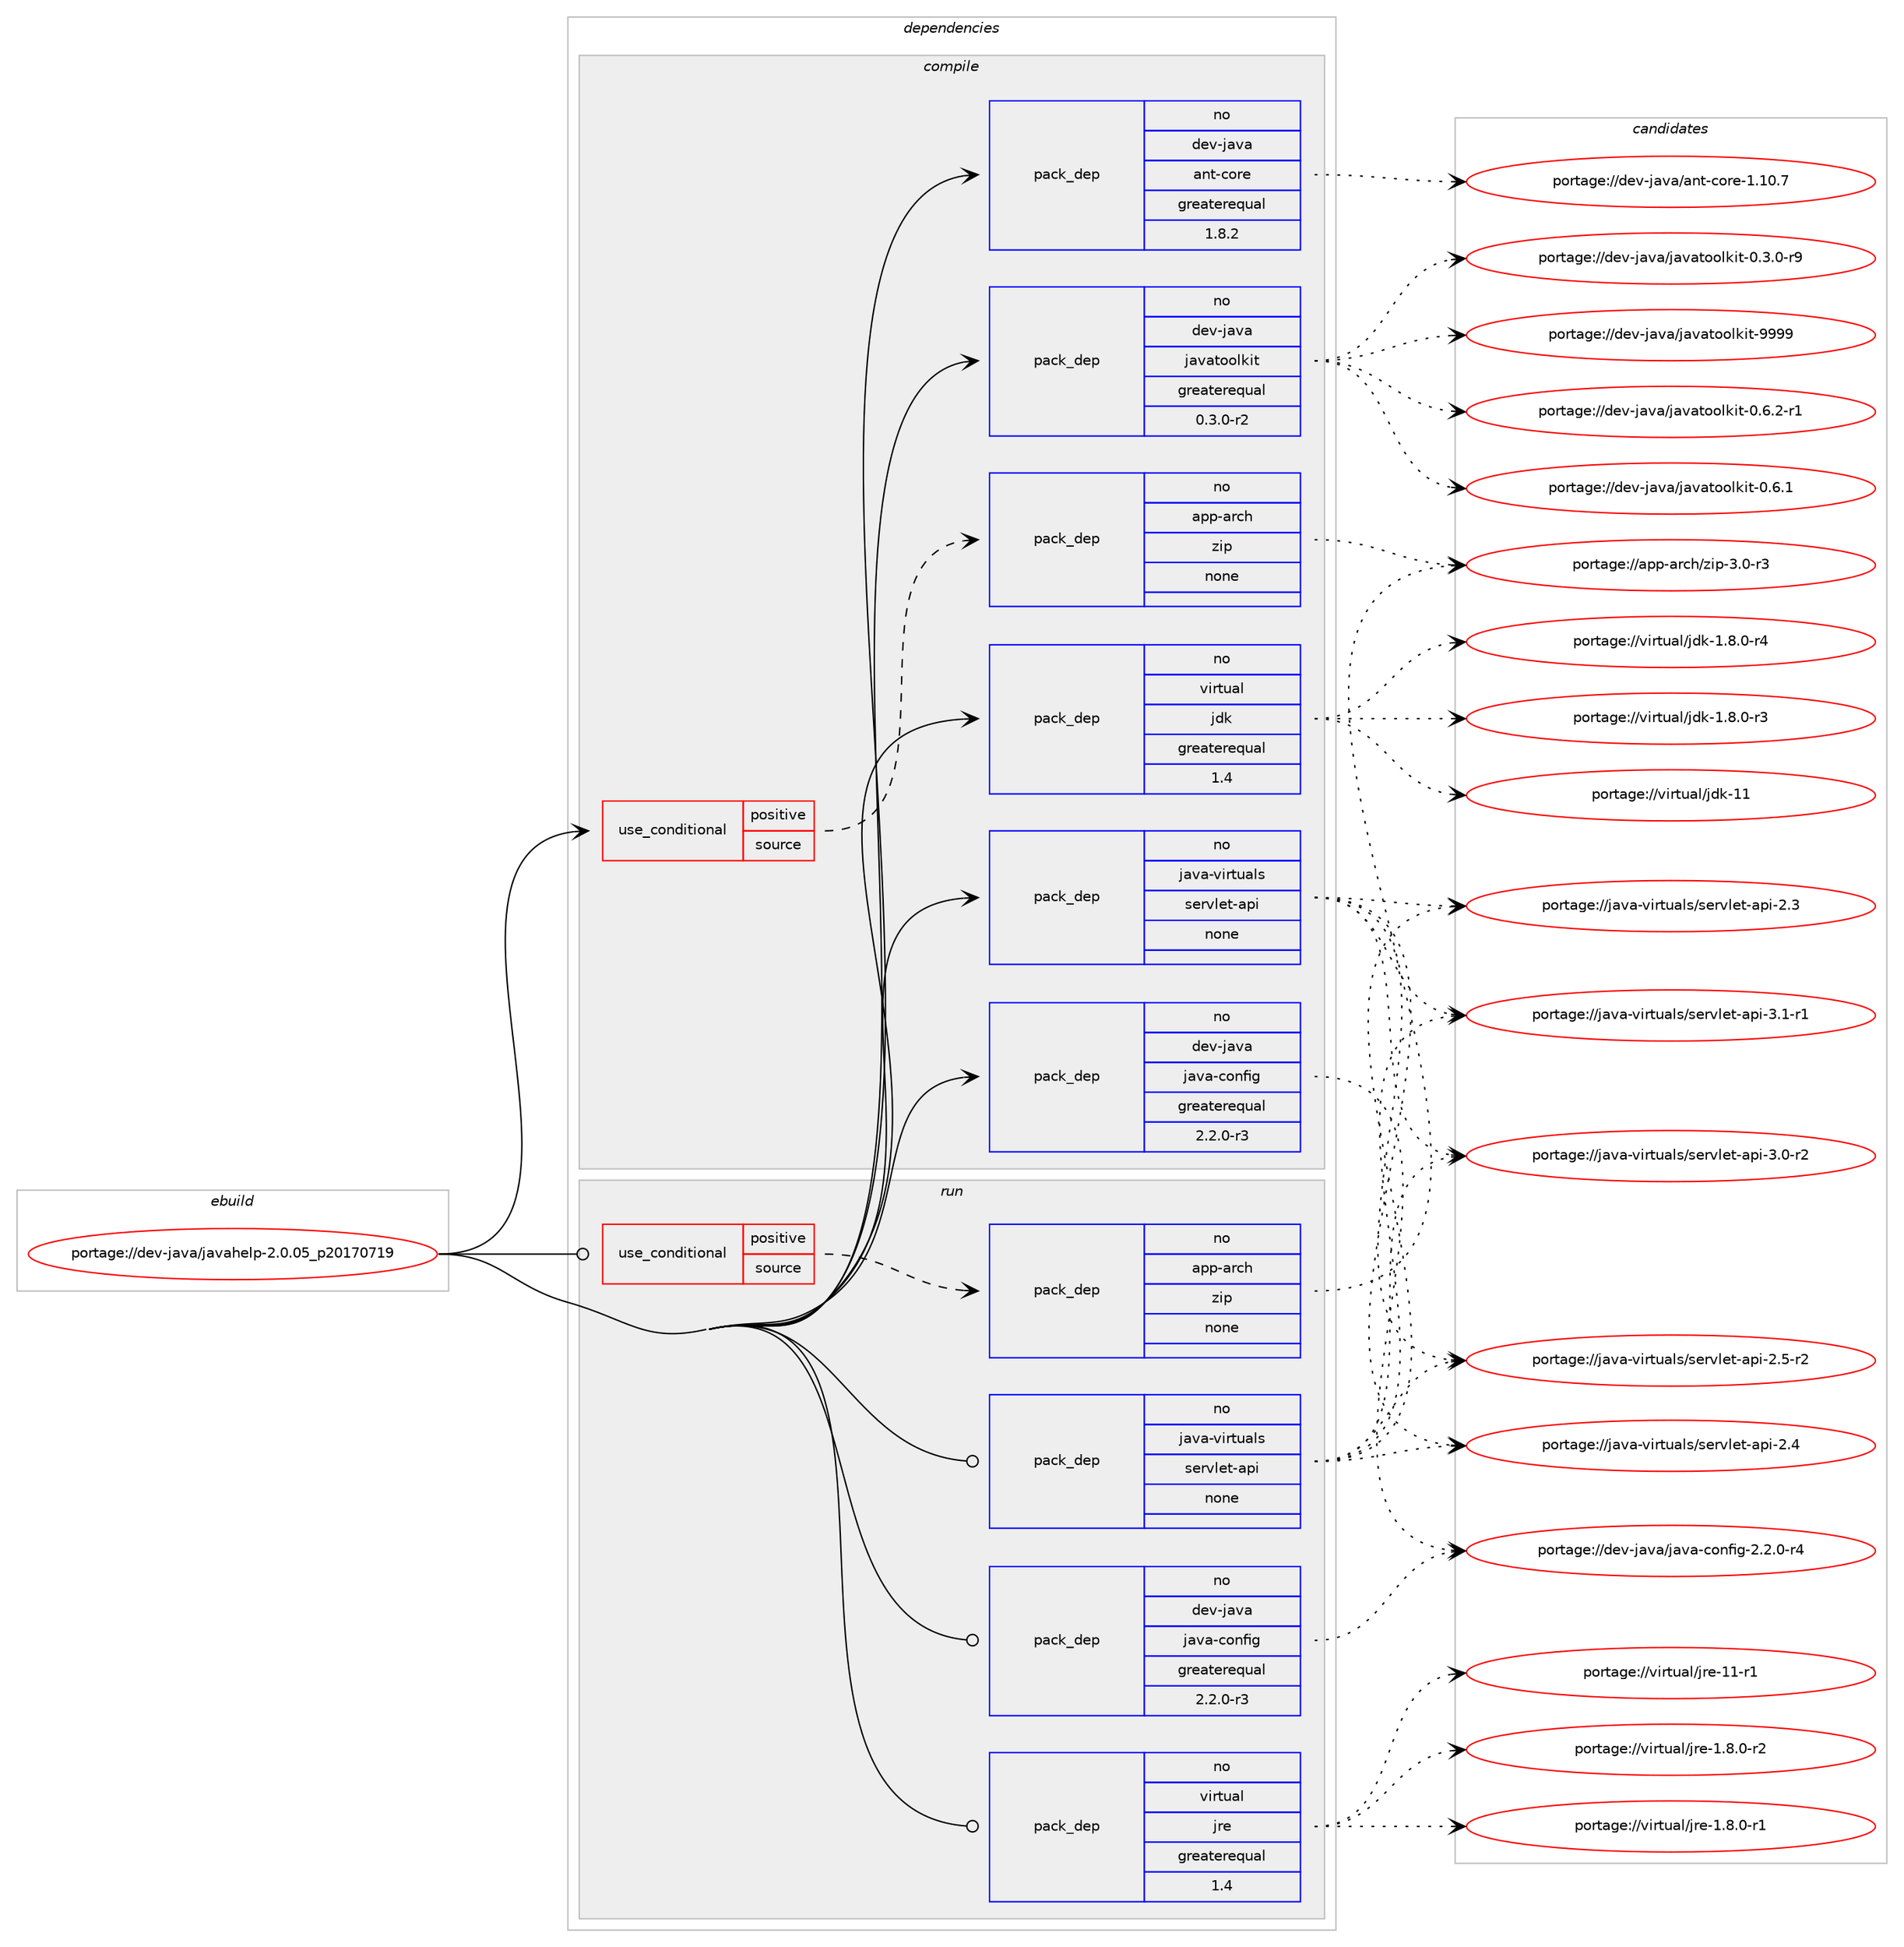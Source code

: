 digraph prolog {

# *************
# Graph options
# *************

newrank=true;
concentrate=true;
compound=true;
graph [rankdir=LR,fontname=Helvetica,fontsize=10,ranksep=1.5];#, ranksep=2.5, nodesep=0.2];
edge  [arrowhead=vee];
node  [fontname=Helvetica,fontsize=10];

# **********
# The ebuild
# **********

subgraph cluster_leftcol {
color=gray;
label=<<i>ebuild</i>>;
id [label="portage://dev-java/javahelp-2.0.05_p20170719", color=red, width=4, href="../dev-java/javahelp-2.0.05_p20170719.svg"];
}

# ****************
# The dependencies
# ****************

subgraph cluster_midcol {
color=gray;
label=<<i>dependencies</i>>;
subgraph cluster_compile {
fillcolor="#eeeeee";
style=filled;
label=<<i>compile</i>>;
subgraph cond129937 {
dependency530207 [label=<<TABLE BORDER="0" CELLBORDER="1" CELLSPACING="0" CELLPADDING="4"><TR><TD ROWSPAN="3" CELLPADDING="10">use_conditional</TD></TR><TR><TD>positive</TD></TR><TR><TD>source</TD></TR></TABLE>>, shape=none, color=red];
subgraph pack394658 {
dependency530208 [label=<<TABLE BORDER="0" CELLBORDER="1" CELLSPACING="0" CELLPADDING="4" WIDTH="220"><TR><TD ROWSPAN="6" CELLPADDING="30">pack_dep</TD></TR><TR><TD WIDTH="110">no</TD></TR><TR><TD>app-arch</TD></TR><TR><TD>zip</TD></TR><TR><TD>none</TD></TR><TR><TD></TD></TR></TABLE>>, shape=none, color=blue];
}
dependency530207:e -> dependency530208:w [weight=20,style="dashed",arrowhead="vee"];
}
id:e -> dependency530207:w [weight=20,style="solid",arrowhead="vee"];
subgraph pack394659 {
dependency530209 [label=<<TABLE BORDER="0" CELLBORDER="1" CELLSPACING="0" CELLPADDING="4" WIDTH="220"><TR><TD ROWSPAN="6" CELLPADDING="30">pack_dep</TD></TR><TR><TD WIDTH="110">no</TD></TR><TR><TD>dev-java</TD></TR><TR><TD>ant-core</TD></TR><TR><TD>greaterequal</TD></TR><TR><TD>1.8.2</TD></TR></TABLE>>, shape=none, color=blue];
}
id:e -> dependency530209:w [weight=20,style="solid",arrowhead="vee"];
subgraph pack394660 {
dependency530210 [label=<<TABLE BORDER="0" CELLBORDER="1" CELLSPACING="0" CELLPADDING="4" WIDTH="220"><TR><TD ROWSPAN="6" CELLPADDING="30">pack_dep</TD></TR><TR><TD WIDTH="110">no</TD></TR><TR><TD>dev-java</TD></TR><TR><TD>java-config</TD></TR><TR><TD>greaterequal</TD></TR><TR><TD>2.2.0-r3</TD></TR></TABLE>>, shape=none, color=blue];
}
id:e -> dependency530210:w [weight=20,style="solid",arrowhead="vee"];
subgraph pack394661 {
dependency530211 [label=<<TABLE BORDER="0" CELLBORDER="1" CELLSPACING="0" CELLPADDING="4" WIDTH="220"><TR><TD ROWSPAN="6" CELLPADDING="30">pack_dep</TD></TR><TR><TD WIDTH="110">no</TD></TR><TR><TD>dev-java</TD></TR><TR><TD>javatoolkit</TD></TR><TR><TD>greaterequal</TD></TR><TR><TD>0.3.0-r2</TD></TR></TABLE>>, shape=none, color=blue];
}
id:e -> dependency530211:w [weight=20,style="solid",arrowhead="vee"];
subgraph pack394662 {
dependency530212 [label=<<TABLE BORDER="0" CELLBORDER="1" CELLSPACING="0" CELLPADDING="4" WIDTH="220"><TR><TD ROWSPAN="6" CELLPADDING="30">pack_dep</TD></TR><TR><TD WIDTH="110">no</TD></TR><TR><TD>java-virtuals</TD></TR><TR><TD>servlet-api</TD></TR><TR><TD>none</TD></TR><TR><TD></TD></TR></TABLE>>, shape=none, color=blue];
}
id:e -> dependency530212:w [weight=20,style="solid",arrowhead="vee"];
subgraph pack394663 {
dependency530213 [label=<<TABLE BORDER="0" CELLBORDER="1" CELLSPACING="0" CELLPADDING="4" WIDTH="220"><TR><TD ROWSPAN="6" CELLPADDING="30">pack_dep</TD></TR><TR><TD WIDTH="110">no</TD></TR><TR><TD>virtual</TD></TR><TR><TD>jdk</TD></TR><TR><TD>greaterequal</TD></TR><TR><TD>1.4</TD></TR></TABLE>>, shape=none, color=blue];
}
id:e -> dependency530213:w [weight=20,style="solid",arrowhead="vee"];
}
subgraph cluster_compileandrun {
fillcolor="#eeeeee";
style=filled;
label=<<i>compile and run</i>>;
}
subgraph cluster_run {
fillcolor="#eeeeee";
style=filled;
label=<<i>run</i>>;
subgraph cond129938 {
dependency530214 [label=<<TABLE BORDER="0" CELLBORDER="1" CELLSPACING="0" CELLPADDING="4"><TR><TD ROWSPAN="3" CELLPADDING="10">use_conditional</TD></TR><TR><TD>positive</TD></TR><TR><TD>source</TD></TR></TABLE>>, shape=none, color=red];
subgraph pack394664 {
dependency530215 [label=<<TABLE BORDER="0" CELLBORDER="1" CELLSPACING="0" CELLPADDING="4" WIDTH="220"><TR><TD ROWSPAN="6" CELLPADDING="30">pack_dep</TD></TR><TR><TD WIDTH="110">no</TD></TR><TR><TD>app-arch</TD></TR><TR><TD>zip</TD></TR><TR><TD>none</TD></TR><TR><TD></TD></TR></TABLE>>, shape=none, color=blue];
}
dependency530214:e -> dependency530215:w [weight=20,style="dashed",arrowhead="vee"];
}
id:e -> dependency530214:w [weight=20,style="solid",arrowhead="odot"];
subgraph pack394665 {
dependency530216 [label=<<TABLE BORDER="0" CELLBORDER="1" CELLSPACING="0" CELLPADDING="4" WIDTH="220"><TR><TD ROWSPAN="6" CELLPADDING="30">pack_dep</TD></TR><TR><TD WIDTH="110">no</TD></TR><TR><TD>dev-java</TD></TR><TR><TD>java-config</TD></TR><TR><TD>greaterequal</TD></TR><TR><TD>2.2.0-r3</TD></TR></TABLE>>, shape=none, color=blue];
}
id:e -> dependency530216:w [weight=20,style="solid",arrowhead="odot"];
subgraph pack394666 {
dependency530217 [label=<<TABLE BORDER="0" CELLBORDER="1" CELLSPACING="0" CELLPADDING="4" WIDTH="220"><TR><TD ROWSPAN="6" CELLPADDING="30">pack_dep</TD></TR><TR><TD WIDTH="110">no</TD></TR><TR><TD>java-virtuals</TD></TR><TR><TD>servlet-api</TD></TR><TR><TD>none</TD></TR><TR><TD></TD></TR></TABLE>>, shape=none, color=blue];
}
id:e -> dependency530217:w [weight=20,style="solid",arrowhead="odot"];
subgraph pack394667 {
dependency530218 [label=<<TABLE BORDER="0" CELLBORDER="1" CELLSPACING="0" CELLPADDING="4" WIDTH="220"><TR><TD ROWSPAN="6" CELLPADDING="30">pack_dep</TD></TR><TR><TD WIDTH="110">no</TD></TR><TR><TD>virtual</TD></TR><TR><TD>jre</TD></TR><TR><TD>greaterequal</TD></TR><TR><TD>1.4</TD></TR></TABLE>>, shape=none, color=blue];
}
id:e -> dependency530218:w [weight=20,style="solid",arrowhead="odot"];
}
}

# **************
# The candidates
# **************

subgraph cluster_choices {
rank=same;
color=gray;
label=<<i>candidates</i>>;

subgraph choice394658 {
color=black;
nodesep=1;
choice9711211245971149910447122105112455146484511451 [label="portage://app-arch/zip-3.0-r3", color=red, width=4,href="../app-arch/zip-3.0-r3.svg"];
dependency530208:e -> choice9711211245971149910447122105112455146484511451:w [style=dotted,weight="100"];
}
subgraph choice394659 {
color=black;
nodesep=1;
choice1001011184510697118974797110116459911111410145494649484655 [label="portage://dev-java/ant-core-1.10.7", color=red, width=4,href="../dev-java/ant-core-1.10.7.svg"];
dependency530209:e -> choice1001011184510697118974797110116459911111410145494649484655:w [style=dotted,weight="100"];
}
subgraph choice394660 {
color=black;
nodesep=1;
choice10010111845106971189747106971189745991111101021051034550465046484511452 [label="portage://dev-java/java-config-2.2.0-r4", color=red, width=4,href="../dev-java/java-config-2.2.0-r4.svg"];
dependency530210:e -> choice10010111845106971189747106971189745991111101021051034550465046484511452:w [style=dotted,weight="100"];
}
subgraph choice394661 {
color=black;
nodesep=1;
choice1001011184510697118974710697118971161111111081071051164557575757 [label="portage://dev-java/javatoolkit-9999", color=red, width=4,href="../dev-java/javatoolkit-9999.svg"];
choice1001011184510697118974710697118971161111111081071051164548465446504511449 [label="portage://dev-java/javatoolkit-0.6.2-r1", color=red, width=4,href="../dev-java/javatoolkit-0.6.2-r1.svg"];
choice100101118451069711897471069711897116111111108107105116454846544649 [label="portage://dev-java/javatoolkit-0.6.1", color=red, width=4,href="../dev-java/javatoolkit-0.6.1.svg"];
choice1001011184510697118974710697118971161111111081071051164548465146484511457 [label="portage://dev-java/javatoolkit-0.3.0-r9", color=red, width=4,href="../dev-java/javatoolkit-0.3.0-r9.svg"];
dependency530211:e -> choice1001011184510697118974710697118971161111111081071051164557575757:w [style=dotted,weight="100"];
dependency530211:e -> choice1001011184510697118974710697118971161111111081071051164548465446504511449:w [style=dotted,weight="100"];
dependency530211:e -> choice100101118451069711897471069711897116111111108107105116454846544649:w [style=dotted,weight="100"];
dependency530211:e -> choice1001011184510697118974710697118971161111111081071051164548465146484511457:w [style=dotted,weight="100"];
}
subgraph choice394662 {
color=black;
nodesep=1;
choice10697118974511810511411611797108115471151011141181081011164597112105455146494511449 [label="portage://java-virtuals/servlet-api-3.1-r1", color=red, width=4,href="../java-virtuals/servlet-api-3.1-r1.svg"];
choice10697118974511810511411611797108115471151011141181081011164597112105455146484511450 [label="portage://java-virtuals/servlet-api-3.0-r2", color=red, width=4,href="../java-virtuals/servlet-api-3.0-r2.svg"];
choice10697118974511810511411611797108115471151011141181081011164597112105455046534511450 [label="portage://java-virtuals/servlet-api-2.5-r2", color=red, width=4,href="../java-virtuals/servlet-api-2.5-r2.svg"];
choice1069711897451181051141161179710811547115101114118108101116459711210545504652 [label="portage://java-virtuals/servlet-api-2.4", color=red, width=4,href="../java-virtuals/servlet-api-2.4.svg"];
choice1069711897451181051141161179710811547115101114118108101116459711210545504651 [label="portage://java-virtuals/servlet-api-2.3", color=red, width=4,href="../java-virtuals/servlet-api-2.3.svg"];
dependency530212:e -> choice10697118974511810511411611797108115471151011141181081011164597112105455146494511449:w [style=dotted,weight="100"];
dependency530212:e -> choice10697118974511810511411611797108115471151011141181081011164597112105455146484511450:w [style=dotted,weight="100"];
dependency530212:e -> choice10697118974511810511411611797108115471151011141181081011164597112105455046534511450:w [style=dotted,weight="100"];
dependency530212:e -> choice1069711897451181051141161179710811547115101114118108101116459711210545504652:w [style=dotted,weight="100"];
dependency530212:e -> choice1069711897451181051141161179710811547115101114118108101116459711210545504651:w [style=dotted,weight="100"];
}
subgraph choice394663 {
color=black;
nodesep=1;
choice1181051141161179710847106100107454949 [label="portage://virtual/jdk-11", color=red, width=4,href="../virtual/jdk-11.svg"];
choice11810511411611797108471061001074549465646484511452 [label="portage://virtual/jdk-1.8.0-r4", color=red, width=4,href="../virtual/jdk-1.8.0-r4.svg"];
choice11810511411611797108471061001074549465646484511451 [label="portage://virtual/jdk-1.8.0-r3", color=red, width=4,href="../virtual/jdk-1.8.0-r3.svg"];
dependency530213:e -> choice1181051141161179710847106100107454949:w [style=dotted,weight="100"];
dependency530213:e -> choice11810511411611797108471061001074549465646484511452:w [style=dotted,weight="100"];
dependency530213:e -> choice11810511411611797108471061001074549465646484511451:w [style=dotted,weight="100"];
}
subgraph choice394664 {
color=black;
nodesep=1;
choice9711211245971149910447122105112455146484511451 [label="portage://app-arch/zip-3.0-r3", color=red, width=4,href="../app-arch/zip-3.0-r3.svg"];
dependency530215:e -> choice9711211245971149910447122105112455146484511451:w [style=dotted,weight="100"];
}
subgraph choice394665 {
color=black;
nodesep=1;
choice10010111845106971189747106971189745991111101021051034550465046484511452 [label="portage://dev-java/java-config-2.2.0-r4", color=red, width=4,href="../dev-java/java-config-2.2.0-r4.svg"];
dependency530216:e -> choice10010111845106971189747106971189745991111101021051034550465046484511452:w [style=dotted,weight="100"];
}
subgraph choice394666 {
color=black;
nodesep=1;
choice10697118974511810511411611797108115471151011141181081011164597112105455146494511449 [label="portage://java-virtuals/servlet-api-3.1-r1", color=red, width=4,href="../java-virtuals/servlet-api-3.1-r1.svg"];
choice10697118974511810511411611797108115471151011141181081011164597112105455146484511450 [label="portage://java-virtuals/servlet-api-3.0-r2", color=red, width=4,href="../java-virtuals/servlet-api-3.0-r2.svg"];
choice10697118974511810511411611797108115471151011141181081011164597112105455046534511450 [label="portage://java-virtuals/servlet-api-2.5-r2", color=red, width=4,href="../java-virtuals/servlet-api-2.5-r2.svg"];
choice1069711897451181051141161179710811547115101114118108101116459711210545504652 [label="portage://java-virtuals/servlet-api-2.4", color=red, width=4,href="../java-virtuals/servlet-api-2.4.svg"];
choice1069711897451181051141161179710811547115101114118108101116459711210545504651 [label="portage://java-virtuals/servlet-api-2.3", color=red, width=4,href="../java-virtuals/servlet-api-2.3.svg"];
dependency530217:e -> choice10697118974511810511411611797108115471151011141181081011164597112105455146494511449:w [style=dotted,weight="100"];
dependency530217:e -> choice10697118974511810511411611797108115471151011141181081011164597112105455146484511450:w [style=dotted,weight="100"];
dependency530217:e -> choice10697118974511810511411611797108115471151011141181081011164597112105455046534511450:w [style=dotted,weight="100"];
dependency530217:e -> choice1069711897451181051141161179710811547115101114118108101116459711210545504652:w [style=dotted,weight="100"];
dependency530217:e -> choice1069711897451181051141161179710811547115101114118108101116459711210545504651:w [style=dotted,weight="100"];
}
subgraph choice394667 {
color=black;
nodesep=1;
choice11810511411611797108471061141014549494511449 [label="portage://virtual/jre-11-r1", color=red, width=4,href="../virtual/jre-11-r1.svg"];
choice11810511411611797108471061141014549465646484511450 [label="portage://virtual/jre-1.8.0-r2", color=red, width=4,href="../virtual/jre-1.8.0-r2.svg"];
choice11810511411611797108471061141014549465646484511449 [label="portage://virtual/jre-1.8.0-r1", color=red, width=4,href="../virtual/jre-1.8.0-r1.svg"];
dependency530218:e -> choice11810511411611797108471061141014549494511449:w [style=dotted,weight="100"];
dependency530218:e -> choice11810511411611797108471061141014549465646484511450:w [style=dotted,weight="100"];
dependency530218:e -> choice11810511411611797108471061141014549465646484511449:w [style=dotted,weight="100"];
}
}

}
